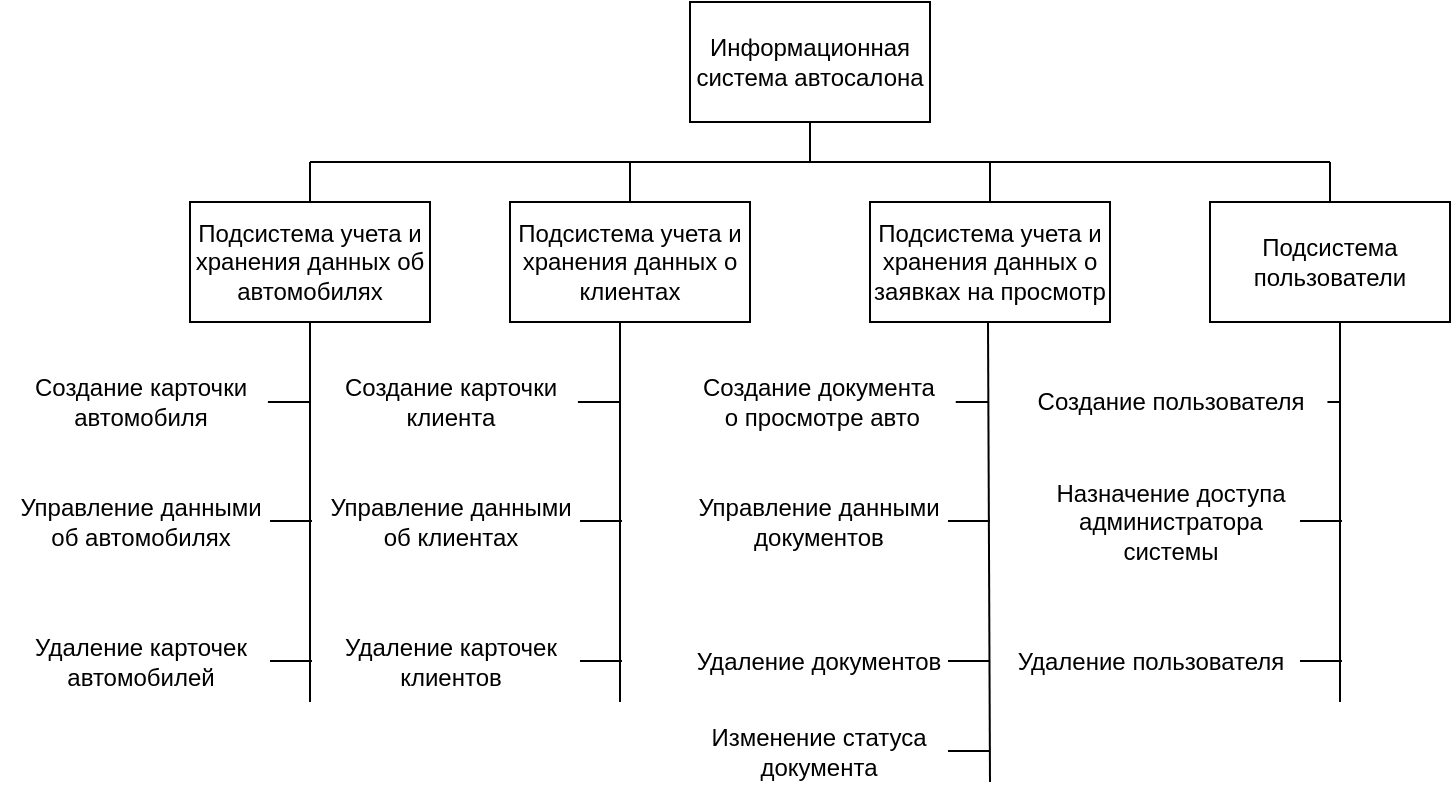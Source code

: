 <mxfile version="23.1.5" type="device">
  <diagram name="Страница — 1" id="kblMRacquqYwNxUZpJox">
    <mxGraphModel dx="1066" dy="705" grid="1" gridSize="10" guides="1" tooltips="1" connect="1" arrows="1" fold="1" page="1" pageScale="1" pageWidth="827" pageHeight="1169" math="0" shadow="0">
      <root>
        <mxCell id="0" />
        <mxCell id="1" parent="0" />
        <mxCell id="vdZ8USMluWkuP-_1ZYZ_-1" value="Информационная система автосалона" style="rounded=0;whiteSpace=wrap;html=1;" vertex="1" parent="1">
          <mxGeometry x="370" y="30" width="120" height="60" as="geometry" />
        </mxCell>
        <mxCell id="vdZ8USMluWkuP-_1ZYZ_-2" value="Подсистема учета и хранения данных об автомобилях" style="rounded=0;whiteSpace=wrap;html=1;" vertex="1" parent="1">
          <mxGeometry x="120" y="130" width="120" height="60" as="geometry" />
        </mxCell>
        <mxCell id="vdZ8USMluWkuP-_1ZYZ_-4" value="Подсистема учета и хранения данных о клиентах" style="rounded=0;whiteSpace=wrap;html=1;" vertex="1" parent="1">
          <mxGeometry x="280" y="130" width="120" height="60" as="geometry" />
        </mxCell>
        <mxCell id="vdZ8USMluWkuP-_1ZYZ_-5" value="Подсистема учета и хранения данных о заявках на просмотр" style="rounded=0;whiteSpace=wrap;html=1;" vertex="1" parent="1">
          <mxGeometry x="460" y="130" width="120" height="60" as="geometry" />
        </mxCell>
        <mxCell id="vdZ8USMluWkuP-_1ZYZ_-6" value="Подсистема пользователи" style="rounded=0;whiteSpace=wrap;html=1;" vertex="1" parent="1">
          <mxGeometry x="630" y="130" width="120" height="60" as="geometry" />
        </mxCell>
        <mxCell id="vdZ8USMluWkuP-_1ZYZ_-7" value="" style="endArrow=none;html=1;rounded=0;" edge="1" parent="1">
          <mxGeometry width="50" height="50" relative="1" as="geometry">
            <mxPoint x="180" y="110" as="sourcePoint" />
            <mxPoint x="690" y="110" as="targetPoint" />
          </mxGeometry>
        </mxCell>
        <mxCell id="vdZ8USMluWkuP-_1ZYZ_-8" value="" style="endArrow=none;html=1;rounded=0;exitX=0.5;exitY=0;exitDx=0;exitDy=0;" edge="1" parent="1" source="vdZ8USMluWkuP-_1ZYZ_-2">
          <mxGeometry width="50" height="50" relative="1" as="geometry">
            <mxPoint x="390" y="410" as="sourcePoint" />
            <mxPoint x="180" y="110" as="targetPoint" />
          </mxGeometry>
        </mxCell>
        <mxCell id="vdZ8USMluWkuP-_1ZYZ_-9" value="" style="endArrow=none;html=1;rounded=0;exitX=0.5;exitY=0;exitDx=0;exitDy=0;" edge="1" parent="1" source="vdZ8USMluWkuP-_1ZYZ_-4">
          <mxGeometry width="50" height="50" relative="1" as="geometry">
            <mxPoint x="390" y="410" as="sourcePoint" />
            <mxPoint x="340" y="110" as="targetPoint" />
          </mxGeometry>
        </mxCell>
        <mxCell id="vdZ8USMluWkuP-_1ZYZ_-10" value="" style="endArrow=none;html=1;rounded=0;exitX=0.5;exitY=0;exitDx=0;exitDy=0;" edge="1" parent="1" source="vdZ8USMluWkuP-_1ZYZ_-5">
          <mxGeometry width="50" height="50" relative="1" as="geometry">
            <mxPoint x="390" y="410" as="sourcePoint" />
            <mxPoint x="520" y="110" as="targetPoint" />
          </mxGeometry>
        </mxCell>
        <mxCell id="vdZ8USMluWkuP-_1ZYZ_-11" value="" style="endArrow=none;html=1;rounded=0;exitX=0.5;exitY=0;exitDx=0;exitDy=0;" edge="1" parent="1" source="vdZ8USMluWkuP-_1ZYZ_-6">
          <mxGeometry width="50" height="50" relative="1" as="geometry">
            <mxPoint x="390" y="410" as="sourcePoint" />
            <mxPoint x="690" y="110" as="targetPoint" />
          </mxGeometry>
        </mxCell>
        <mxCell id="vdZ8USMluWkuP-_1ZYZ_-12" value="" style="endArrow=none;html=1;rounded=0;exitX=0.5;exitY=1;exitDx=0;exitDy=0;" edge="1" parent="1" source="vdZ8USMluWkuP-_1ZYZ_-1">
          <mxGeometry width="50" height="50" relative="1" as="geometry">
            <mxPoint x="390" y="410" as="sourcePoint" />
            <mxPoint x="430" y="110" as="targetPoint" />
          </mxGeometry>
        </mxCell>
        <mxCell id="vdZ8USMluWkuP-_1ZYZ_-13" value="" style="endArrow=none;html=1;rounded=0;exitX=0.5;exitY=1;exitDx=0;exitDy=0;" edge="1" parent="1" source="vdZ8USMluWkuP-_1ZYZ_-2">
          <mxGeometry width="50" height="50" relative="1" as="geometry">
            <mxPoint x="390" y="410" as="sourcePoint" />
            <mxPoint x="180" y="380" as="targetPoint" />
          </mxGeometry>
        </mxCell>
        <mxCell id="vdZ8USMluWkuP-_1ZYZ_-14" value="Создание карточки&lt;br&gt;автомобиля" style="text;html=1;align=center;verticalAlign=middle;resizable=0;points=[];autosize=1;strokeColor=none;fillColor=none;" vertex="1" parent="1">
          <mxGeometry x="30" y="210" width="130" height="40" as="geometry" />
        </mxCell>
        <mxCell id="vdZ8USMluWkuP-_1ZYZ_-15" value="Управление данными&lt;br&gt;об автомобилях" style="text;html=1;align=center;verticalAlign=middle;resizable=0;points=[];autosize=1;strokeColor=none;fillColor=none;" vertex="1" parent="1">
          <mxGeometry x="25" y="270" width="140" height="40" as="geometry" />
        </mxCell>
        <mxCell id="vdZ8USMluWkuP-_1ZYZ_-16" value="Удаление карточек&lt;br&gt;автомобилей" style="text;html=1;align=center;verticalAlign=middle;resizable=0;points=[];autosize=1;strokeColor=none;fillColor=none;" vertex="1" parent="1">
          <mxGeometry x="30" y="340" width="130" height="40" as="geometry" />
        </mxCell>
        <mxCell id="vdZ8USMluWkuP-_1ZYZ_-17" value="" style="endArrow=none;html=1;rounded=0;exitX=0.992;exitY=0.5;exitDx=0;exitDy=0;exitPerimeter=0;" edge="1" parent="1" source="vdZ8USMluWkuP-_1ZYZ_-14">
          <mxGeometry width="50" height="50" relative="1" as="geometry">
            <mxPoint x="390" y="410" as="sourcePoint" />
            <mxPoint x="180" y="230" as="targetPoint" />
          </mxGeometry>
        </mxCell>
        <mxCell id="vdZ8USMluWkuP-_1ZYZ_-19" value="" style="endArrow=none;html=1;rounded=0;exitX=0.992;exitY=0.5;exitDx=0;exitDy=0;exitPerimeter=0;" edge="1" parent="1">
          <mxGeometry width="50" height="50" relative="1" as="geometry">
            <mxPoint x="160" y="289.5" as="sourcePoint" />
            <mxPoint x="181" y="289.5" as="targetPoint" />
          </mxGeometry>
        </mxCell>
        <mxCell id="vdZ8USMluWkuP-_1ZYZ_-20" value="" style="endArrow=none;html=1;rounded=0;exitX=0.992;exitY=0.5;exitDx=0;exitDy=0;exitPerimeter=0;" edge="1" parent="1">
          <mxGeometry width="50" height="50" relative="1" as="geometry">
            <mxPoint x="160" y="359.5" as="sourcePoint" />
            <mxPoint x="181" y="359.5" as="targetPoint" />
          </mxGeometry>
        </mxCell>
        <mxCell id="vdZ8USMluWkuP-_1ZYZ_-22" value="" style="endArrow=none;html=1;rounded=0;exitX=0.5;exitY=1;exitDx=0;exitDy=0;" edge="1" parent="1">
          <mxGeometry width="50" height="50" relative="1" as="geometry">
            <mxPoint x="335" y="190" as="sourcePoint" />
            <mxPoint x="335" y="380" as="targetPoint" />
          </mxGeometry>
        </mxCell>
        <mxCell id="vdZ8USMluWkuP-_1ZYZ_-23" value="Создание карточки&lt;br&gt;клиента" style="text;html=1;align=center;verticalAlign=middle;resizable=0;points=[];autosize=1;strokeColor=none;fillColor=none;" vertex="1" parent="1">
          <mxGeometry x="185" y="210" width="130" height="40" as="geometry" />
        </mxCell>
        <mxCell id="vdZ8USMluWkuP-_1ZYZ_-24" value="Управление данными&lt;br&gt;об клиентах" style="text;html=1;align=center;verticalAlign=middle;resizable=0;points=[];autosize=1;strokeColor=none;fillColor=none;" vertex="1" parent="1">
          <mxGeometry x="180" y="270" width="140" height="40" as="geometry" />
        </mxCell>
        <mxCell id="vdZ8USMluWkuP-_1ZYZ_-25" value="Удаление карточек&lt;br&gt;клиентов" style="text;html=1;align=center;verticalAlign=middle;resizable=0;points=[];autosize=1;strokeColor=none;fillColor=none;" vertex="1" parent="1">
          <mxGeometry x="185" y="340" width="130" height="40" as="geometry" />
        </mxCell>
        <mxCell id="vdZ8USMluWkuP-_1ZYZ_-26" value="" style="endArrow=none;html=1;rounded=0;exitX=0.992;exitY=0.5;exitDx=0;exitDy=0;exitPerimeter=0;" edge="1" parent="1" source="vdZ8USMluWkuP-_1ZYZ_-23">
          <mxGeometry width="50" height="50" relative="1" as="geometry">
            <mxPoint x="545" y="410" as="sourcePoint" />
            <mxPoint x="335" y="230" as="targetPoint" />
          </mxGeometry>
        </mxCell>
        <mxCell id="vdZ8USMluWkuP-_1ZYZ_-27" value="" style="endArrow=none;html=1;rounded=0;exitX=0.992;exitY=0.5;exitDx=0;exitDy=0;exitPerimeter=0;" edge="1" parent="1">
          <mxGeometry width="50" height="50" relative="1" as="geometry">
            <mxPoint x="315" y="289.5" as="sourcePoint" />
            <mxPoint x="336" y="289.5" as="targetPoint" />
          </mxGeometry>
        </mxCell>
        <mxCell id="vdZ8USMluWkuP-_1ZYZ_-28" value="" style="endArrow=none;html=1;rounded=0;exitX=0.992;exitY=0.5;exitDx=0;exitDy=0;exitPerimeter=0;" edge="1" parent="1">
          <mxGeometry width="50" height="50" relative="1" as="geometry">
            <mxPoint x="315" y="359.5" as="sourcePoint" />
            <mxPoint x="336" y="359.5" as="targetPoint" />
          </mxGeometry>
        </mxCell>
        <mxCell id="vdZ8USMluWkuP-_1ZYZ_-29" value="" style="endArrow=none;html=1;rounded=0;exitX=0.5;exitY=1;exitDx=0;exitDy=0;" edge="1" parent="1">
          <mxGeometry width="50" height="50" relative="1" as="geometry">
            <mxPoint x="695" y="190" as="sourcePoint" />
            <mxPoint x="695" y="380" as="targetPoint" />
          </mxGeometry>
        </mxCell>
        <mxCell id="vdZ8USMluWkuP-_1ZYZ_-30" value="Создание пользователя" style="text;html=1;align=center;verticalAlign=middle;resizable=0;points=[];autosize=1;strokeColor=none;fillColor=none;" vertex="1" parent="1">
          <mxGeometry x="530" y="215" width="160" height="30" as="geometry" />
        </mxCell>
        <mxCell id="vdZ8USMluWkuP-_1ZYZ_-31" value="Назначение доступа&lt;br&gt;администратора &lt;br&gt;системы" style="text;html=1;align=center;verticalAlign=middle;resizable=0;points=[];autosize=1;strokeColor=none;fillColor=none;" vertex="1" parent="1">
          <mxGeometry x="540" y="260" width="140" height="60" as="geometry" />
        </mxCell>
        <mxCell id="vdZ8USMluWkuP-_1ZYZ_-32" value="Удаление пользователя" style="text;html=1;align=center;verticalAlign=middle;resizable=0;points=[];autosize=1;strokeColor=none;fillColor=none;" vertex="1" parent="1">
          <mxGeometry x="520" y="345" width="160" height="30" as="geometry" />
        </mxCell>
        <mxCell id="vdZ8USMluWkuP-_1ZYZ_-33" value="" style="endArrow=none;html=1;rounded=0;exitX=0.992;exitY=0.5;exitDx=0;exitDy=0;exitPerimeter=0;" edge="1" parent="1" source="vdZ8USMluWkuP-_1ZYZ_-30">
          <mxGeometry width="50" height="50" relative="1" as="geometry">
            <mxPoint x="905" y="410" as="sourcePoint" />
            <mxPoint x="695" y="230" as="targetPoint" />
          </mxGeometry>
        </mxCell>
        <mxCell id="vdZ8USMluWkuP-_1ZYZ_-34" value="" style="endArrow=none;html=1;rounded=0;exitX=0.992;exitY=0.5;exitDx=0;exitDy=0;exitPerimeter=0;" edge="1" parent="1">
          <mxGeometry width="50" height="50" relative="1" as="geometry">
            <mxPoint x="675" y="289.5" as="sourcePoint" />
            <mxPoint x="696" y="289.5" as="targetPoint" />
          </mxGeometry>
        </mxCell>
        <mxCell id="vdZ8USMluWkuP-_1ZYZ_-35" value="" style="endArrow=none;html=1;rounded=0;exitX=0.992;exitY=0.5;exitDx=0;exitDy=0;exitPerimeter=0;" edge="1" parent="1">
          <mxGeometry width="50" height="50" relative="1" as="geometry">
            <mxPoint x="675" y="359.5" as="sourcePoint" />
            <mxPoint x="696" y="359.5" as="targetPoint" />
          </mxGeometry>
        </mxCell>
        <mxCell id="vdZ8USMluWkuP-_1ZYZ_-56" value="" style="endArrow=none;html=1;rounded=0;exitX=0.5;exitY=1;exitDx=0;exitDy=0;" edge="1" parent="1">
          <mxGeometry width="50" height="50" relative="1" as="geometry">
            <mxPoint x="519" y="190" as="sourcePoint" />
            <mxPoint x="520" y="420" as="targetPoint" />
          </mxGeometry>
        </mxCell>
        <mxCell id="vdZ8USMluWkuP-_1ZYZ_-57" value="Создание документа&lt;br&gt;&amp;nbsp;о просмотре авто" style="text;html=1;align=center;verticalAlign=middle;resizable=0;points=[];autosize=1;strokeColor=none;fillColor=none;" vertex="1" parent="1">
          <mxGeometry x="364" y="210" width="140" height="40" as="geometry" />
        </mxCell>
        <mxCell id="vdZ8USMluWkuP-_1ZYZ_-58" value="Управление данными&lt;br&gt;документов" style="text;html=1;align=center;verticalAlign=middle;resizable=0;points=[];autosize=1;strokeColor=none;fillColor=none;" vertex="1" parent="1">
          <mxGeometry x="364" y="270" width="140" height="40" as="geometry" />
        </mxCell>
        <mxCell id="vdZ8USMluWkuP-_1ZYZ_-59" value="Удаление документов" style="text;html=1;align=center;verticalAlign=middle;resizable=0;points=[];autosize=1;strokeColor=none;fillColor=none;" vertex="1" parent="1">
          <mxGeometry x="359" y="345" width="150" height="30" as="geometry" />
        </mxCell>
        <mxCell id="vdZ8USMluWkuP-_1ZYZ_-60" value="" style="endArrow=none;html=1;rounded=0;exitX=0.992;exitY=0.5;exitDx=0;exitDy=0;exitPerimeter=0;" edge="1" parent="1" source="vdZ8USMluWkuP-_1ZYZ_-57">
          <mxGeometry width="50" height="50" relative="1" as="geometry">
            <mxPoint x="729" y="410" as="sourcePoint" />
            <mxPoint x="519" y="230" as="targetPoint" />
          </mxGeometry>
        </mxCell>
        <mxCell id="vdZ8USMluWkuP-_1ZYZ_-61" value="" style="endArrow=none;html=1;rounded=0;exitX=0.992;exitY=0.5;exitDx=0;exitDy=0;exitPerimeter=0;" edge="1" parent="1">
          <mxGeometry width="50" height="50" relative="1" as="geometry">
            <mxPoint x="499" y="289.5" as="sourcePoint" />
            <mxPoint x="520" y="289.5" as="targetPoint" />
          </mxGeometry>
        </mxCell>
        <mxCell id="vdZ8USMluWkuP-_1ZYZ_-62" value="" style="endArrow=none;html=1;rounded=0;exitX=0.992;exitY=0.5;exitDx=0;exitDy=0;exitPerimeter=0;" edge="1" parent="1">
          <mxGeometry width="50" height="50" relative="1" as="geometry">
            <mxPoint x="499" y="359.5" as="sourcePoint" />
            <mxPoint x="520" y="359.5" as="targetPoint" />
          </mxGeometry>
        </mxCell>
        <mxCell id="vdZ8USMluWkuP-_1ZYZ_-63" value="Изменение статуса&lt;br&gt;документа" style="text;html=1;align=center;verticalAlign=middle;resizable=0;points=[];autosize=1;strokeColor=none;fillColor=none;" vertex="1" parent="1">
          <mxGeometry x="369" y="385" width="130" height="40" as="geometry" />
        </mxCell>
        <mxCell id="vdZ8USMluWkuP-_1ZYZ_-64" value="" style="endArrow=none;html=1;rounded=0;exitX=0.992;exitY=0.5;exitDx=0;exitDy=0;exitPerimeter=0;" edge="1" parent="1">
          <mxGeometry width="50" height="50" relative="1" as="geometry">
            <mxPoint x="499" y="404.5" as="sourcePoint" />
            <mxPoint x="520" y="404.5" as="targetPoint" />
          </mxGeometry>
        </mxCell>
      </root>
    </mxGraphModel>
  </diagram>
</mxfile>
